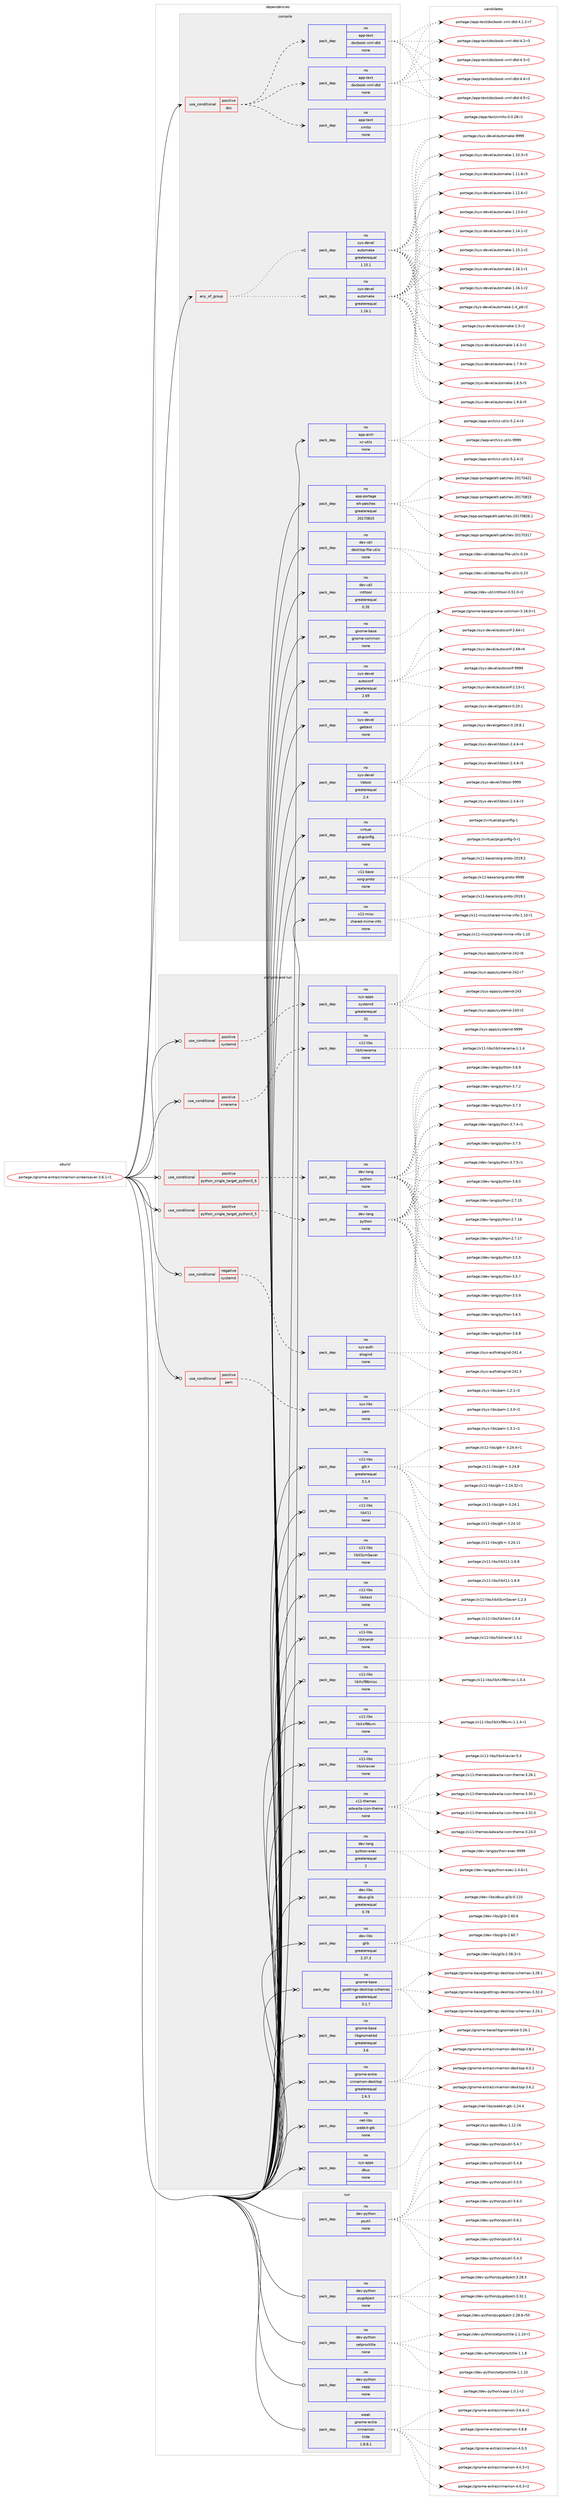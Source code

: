 digraph prolog {

# *************
# Graph options
# *************

newrank=true;
concentrate=true;
compound=true;
graph [rankdir=LR,fontname=Helvetica,fontsize=10,ranksep=1.5];#, ranksep=2.5, nodesep=0.2];
edge  [arrowhead=vee];
node  [fontname=Helvetica,fontsize=10];

# **********
# The ebuild
# **********

subgraph cluster_leftcol {
color=gray;
rank=same;
label=<<i>ebuild</i>>;
id [label="portage://gnome-extra/cinnamon-screensaver-3.6.1-r1", color=red, width=4, href="../gnome-extra/cinnamon-screensaver-3.6.1-r1.svg"];
}

# ****************
# The dependencies
# ****************

subgraph cluster_midcol {
color=gray;
label=<<i>dependencies</i>>;
subgraph cluster_compile {
fillcolor="#eeeeee";
style=filled;
label=<<i>compile</i>>;
subgraph any4013 {
dependency280869 [label=<<TABLE BORDER="0" CELLBORDER="1" CELLSPACING="0" CELLPADDING="4"><TR><TD CELLPADDING="10">any_of_group</TD></TR></TABLE>>, shape=none, color=red];subgraph pack202331 {
dependency280870 [label=<<TABLE BORDER="0" CELLBORDER="1" CELLSPACING="0" CELLPADDING="4" WIDTH="220"><TR><TD ROWSPAN="6" CELLPADDING="30">pack_dep</TD></TR><TR><TD WIDTH="110">no</TD></TR><TR><TD>sys-devel</TD></TR><TR><TD>automake</TD></TR><TR><TD>greaterequal</TD></TR><TR><TD>1.16.1</TD></TR></TABLE>>, shape=none, color=blue];
}
dependency280869:e -> dependency280870:w [weight=20,style="dotted",arrowhead="oinv"];
subgraph pack202332 {
dependency280871 [label=<<TABLE BORDER="0" CELLBORDER="1" CELLSPACING="0" CELLPADDING="4" WIDTH="220"><TR><TD ROWSPAN="6" CELLPADDING="30">pack_dep</TD></TR><TR><TD WIDTH="110">no</TD></TR><TR><TD>sys-devel</TD></TR><TR><TD>automake</TD></TR><TR><TD>greaterequal</TD></TR><TR><TD>1.15.1</TD></TR></TABLE>>, shape=none, color=blue];
}
dependency280869:e -> dependency280871:w [weight=20,style="dotted",arrowhead="oinv"];
}
id:e -> dependency280869:w [weight=20,style="solid",arrowhead="vee"];
subgraph cond74431 {
dependency280872 [label=<<TABLE BORDER="0" CELLBORDER="1" CELLSPACING="0" CELLPADDING="4"><TR><TD ROWSPAN="3" CELLPADDING="10">use_conditional</TD></TR><TR><TD>positive</TD></TR><TR><TD>doc</TD></TR></TABLE>>, shape=none, color=red];
subgraph pack202333 {
dependency280873 [label=<<TABLE BORDER="0" CELLBORDER="1" CELLSPACING="0" CELLPADDING="4" WIDTH="220"><TR><TD ROWSPAN="6" CELLPADDING="30">pack_dep</TD></TR><TR><TD WIDTH="110">no</TD></TR><TR><TD>app-text</TD></TR><TR><TD>xmlto</TD></TR><TR><TD>none</TD></TR><TR><TD></TD></TR></TABLE>>, shape=none, color=blue];
}
dependency280872:e -> dependency280873:w [weight=20,style="dashed",arrowhead="vee"];
subgraph pack202334 {
dependency280874 [label=<<TABLE BORDER="0" CELLBORDER="1" CELLSPACING="0" CELLPADDING="4" WIDTH="220"><TR><TD ROWSPAN="6" CELLPADDING="30">pack_dep</TD></TR><TR><TD WIDTH="110">no</TD></TR><TR><TD>app-text</TD></TR><TR><TD>docbook-xml-dtd</TD></TR><TR><TD>none</TD></TR><TR><TD></TD></TR></TABLE>>, shape=none, color=blue];
}
dependency280872:e -> dependency280874:w [weight=20,style="dashed",arrowhead="vee"];
subgraph pack202335 {
dependency280875 [label=<<TABLE BORDER="0" CELLBORDER="1" CELLSPACING="0" CELLPADDING="4" WIDTH="220"><TR><TD ROWSPAN="6" CELLPADDING="30">pack_dep</TD></TR><TR><TD WIDTH="110">no</TD></TR><TR><TD>app-text</TD></TR><TR><TD>docbook-xml-dtd</TD></TR><TR><TD>none</TD></TR><TR><TD></TD></TR></TABLE>>, shape=none, color=blue];
}
dependency280872:e -> dependency280875:w [weight=20,style="dashed",arrowhead="vee"];
}
id:e -> dependency280872:w [weight=20,style="solid",arrowhead="vee"];
subgraph pack202336 {
dependency280876 [label=<<TABLE BORDER="0" CELLBORDER="1" CELLSPACING="0" CELLPADDING="4" WIDTH="220"><TR><TD ROWSPAN="6" CELLPADDING="30">pack_dep</TD></TR><TR><TD WIDTH="110">no</TD></TR><TR><TD>app-arch</TD></TR><TR><TD>xz-utils</TD></TR><TR><TD>none</TD></TR><TR><TD></TD></TR></TABLE>>, shape=none, color=blue];
}
id:e -> dependency280876:w [weight=20,style="solid",arrowhead="vee"];
subgraph pack202337 {
dependency280877 [label=<<TABLE BORDER="0" CELLBORDER="1" CELLSPACING="0" CELLPADDING="4" WIDTH="220"><TR><TD ROWSPAN="6" CELLPADDING="30">pack_dep</TD></TR><TR><TD WIDTH="110">no</TD></TR><TR><TD>app-portage</TD></TR><TR><TD>elt-patches</TD></TR><TR><TD>greaterequal</TD></TR><TR><TD>20170815</TD></TR></TABLE>>, shape=none, color=blue];
}
id:e -> dependency280877:w [weight=20,style="solid",arrowhead="vee"];
subgraph pack202338 {
dependency280878 [label=<<TABLE BORDER="0" CELLBORDER="1" CELLSPACING="0" CELLPADDING="4" WIDTH="220"><TR><TD ROWSPAN="6" CELLPADDING="30">pack_dep</TD></TR><TR><TD WIDTH="110">no</TD></TR><TR><TD>dev-util</TD></TR><TR><TD>desktop-file-utils</TD></TR><TR><TD>none</TD></TR><TR><TD></TD></TR></TABLE>>, shape=none, color=blue];
}
id:e -> dependency280878:w [weight=20,style="solid",arrowhead="vee"];
subgraph pack202339 {
dependency280879 [label=<<TABLE BORDER="0" CELLBORDER="1" CELLSPACING="0" CELLPADDING="4" WIDTH="220"><TR><TD ROWSPAN="6" CELLPADDING="30">pack_dep</TD></TR><TR><TD WIDTH="110">no</TD></TR><TR><TD>dev-util</TD></TR><TR><TD>intltool</TD></TR><TR><TD>greaterequal</TD></TR><TR><TD>0.35</TD></TR></TABLE>>, shape=none, color=blue];
}
id:e -> dependency280879:w [weight=20,style="solid",arrowhead="vee"];
subgraph pack202340 {
dependency280880 [label=<<TABLE BORDER="0" CELLBORDER="1" CELLSPACING="0" CELLPADDING="4" WIDTH="220"><TR><TD ROWSPAN="6" CELLPADDING="30">pack_dep</TD></TR><TR><TD WIDTH="110">no</TD></TR><TR><TD>gnome-base</TD></TR><TR><TD>gnome-common</TD></TR><TR><TD>none</TD></TR><TR><TD></TD></TR></TABLE>>, shape=none, color=blue];
}
id:e -> dependency280880:w [weight=20,style="solid",arrowhead="vee"];
subgraph pack202341 {
dependency280881 [label=<<TABLE BORDER="0" CELLBORDER="1" CELLSPACING="0" CELLPADDING="4" WIDTH="220"><TR><TD ROWSPAN="6" CELLPADDING="30">pack_dep</TD></TR><TR><TD WIDTH="110">no</TD></TR><TR><TD>sys-devel</TD></TR><TR><TD>autoconf</TD></TR><TR><TD>greaterequal</TD></TR><TR><TD>2.69</TD></TR></TABLE>>, shape=none, color=blue];
}
id:e -> dependency280881:w [weight=20,style="solid",arrowhead="vee"];
subgraph pack202342 {
dependency280882 [label=<<TABLE BORDER="0" CELLBORDER="1" CELLSPACING="0" CELLPADDING="4" WIDTH="220"><TR><TD ROWSPAN="6" CELLPADDING="30">pack_dep</TD></TR><TR><TD WIDTH="110">no</TD></TR><TR><TD>sys-devel</TD></TR><TR><TD>gettext</TD></TR><TR><TD>none</TD></TR><TR><TD></TD></TR></TABLE>>, shape=none, color=blue];
}
id:e -> dependency280882:w [weight=20,style="solid",arrowhead="vee"];
subgraph pack202343 {
dependency280883 [label=<<TABLE BORDER="0" CELLBORDER="1" CELLSPACING="0" CELLPADDING="4" WIDTH="220"><TR><TD ROWSPAN="6" CELLPADDING="30">pack_dep</TD></TR><TR><TD WIDTH="110">no</TD></TR><TR><TD>sys-devel</TD></TR><TR><TD>libtool</TD></TR><TR><TD>greaterequal</TD></TR><TR><TD>2.4</TD></TR></TABLE>>, shape=none, color=blue];
}
id:e -> dependency280883:w [weight=20,style="solid",arrowhead="vee"];
subgraph pack202344 {
dependency280884 [label=<<TABLE BORDER="0" CELLBORDER="1" CELLSPACING="0" CELLPADDING="4" WIDTH="220"><TR><TD ROWSPAN="6" CELLPADDING="30">pack_dep</TD></TR><TR><TD WIDTH="110">no</TD></TR><TR><TD>virtual</TD></TR><TR><TD>pkgconfig</TD></TR><TR><TD>none</TD></TR><TR><TD></TD></TR></TABLE>>, shape=none, color=blue];
}
id:e -> dependency280884:w [weight=20,style="solid",arrowhead="vee"];
subgraph pack202345 {
dependency280885 [label=<<TABLE BORDER="0" CELLBORDER="1" CELLSPACING="0" CELLPADDING="4" WIDTH="220"><TR><TD ROWSPAN="6" CELLPADDING="30">pack_dep</TD></TR><TR><TD WIDTH="110">no</TD></TR><TR><TD>x11-base</TD></TR><TR><TD>xorg-proto</TD></TR><TR><TD>none</TD></TR><TR><TD></TD></TR></TABLE>>, shape=none, color=blue];
}
id:e -> dependency280885:w [weight=20,style="solid",arrowhead="vee"];
subgraph pack202346 {
dependency280886 [label=<<TABLE BORDER="0" CELLBORDER="1" CELLSPACING="0" CELLPADDING="4" WIDTH="220"><TR><TD ROWSPAN="6" CELLPADDING="30">pack_dep</TD></TR><TR><TD WIDTH="110">no</TD></TR><TR><TD>x11-misc</TD></TR><TR><TD>shared-mime-info</TD></TR><TR><TD>none</TD></TR><TR><TD></TD></TR></TABLE>>, shape=none, color=blue];
}
id:e -> dependency280886:w [weight=20,style="solid",arrowhead="vee"];
}
subgraph cluster_compileandrun {
fillcolor="#eeeeee";
style=filled;
label=<<i>compile and run</i>>;
subgraph cond74432 {
dependency280887 [label=<<TABLE BORDER="0" CELLBORDER="1" CELLSPACING="0" CELLPADDING="4"><TR><TD ROWSPAN="3" CELLPADDING="10">use_conditional</TD></TR><TR><TD>negative</TD></TR><TR><TD>systemd</TD></TR></TABLE>>, shape=none, color=red];
subgraph pack202347 {
dependency280888 [label=<<TABLE BORDER="0" CELLBORDER="1" CELLSPACING="0" CELLPADDING="4" WIDTH="220"><TR><TD ROWSPAN="6" CELLPADDING="30">pack_dep</TD></TR><TR><TD WIDTH="110">no</TD></TR><TR><TD>sys-auth</TD></TR><TR><TD>elogind</TD></TR><TR><TD>none</TD></TR><TR><TD></TD></TR></TABLE>>, shape=none, color=blue];
}
dependency280887:e -> dependency280888:w [weight=20,style="dashed",arrowhead="vee"];
}
id:e -> dependency280887:w [weight=20,style="solid",arrowhead="odotvee"];
subgraph cond74433 {
dependency280889 [label=<<TABLE BORDER="0" CELLBORDER="1" CELLSPACING="0" CELLPADDING="4"><TR><TD ROWSPAN="3" CELLPADDING="10">use_conditional</TD></TR><TR><TD>positive</TD></TR><TR><TD>pam</TD></TR></TABLE>>, shape=none, color=red];
subgraph pack202348 {
dependency280890 [label=<<TABLE BORDER="0" CELLBORDER="1" CELLSPACING="0" CELLPADDING="4" WIDTH="220"><TR><TD ROWSPAN="6" CELLPADDING="30">pack_dep</TD></TR><TR><TD WIDTH="110">no</TD></TR><TR><TD>sys-libs</TD></TR><TR><TD>pam</TD></TR><TR><TD>none</TD></TR><TR><TD></TD></TR></TABLE>>, shape=none, color=blue];
}
dependency280889:e -> dependency280890:w [weight=20,style="dashed",arrowhead="vee"];
}
id:e -> dependency280889:w [weight=20,style="solid",arrowhead="odotvee"];
subgraph cond74434 {
dependency280891 [label=<<TABLE BORDER="0" CELLBORDER="1" CELLSPACING="0" CELLPADDING="4"><TR><TD ROWSPAN="3" CELLPADDING="10">use_conditional</TD></TR><TR><TD>positive</TD></TR><TR><TD>python_single_target_python3_5</TD></TR></TABLE>>, shape=none, color=red];
subgraph pack202349 {
dependency280892 [label=<<TABLE BORDER="0" CELLBORDER="1" CELLSPACING="0" CELLPADDING="4" WIDTH="220"><TR><TD ROWSPAN="6" CELLPADDING="30">pack_dep</TD></TR><TR><TD WIDTH="110">no</TD></TR><TR><TD>dev-lang</TD></TR><TR><TD>python</TD></TR><TR><TD>none</TD></TR><TR><TD></TD></TR></TABLE>>, shape=none, color=blue];
}
dependency280891:e -> dependency280892:w [weight=20,style="dashed",arrowhead="vee"];
}
id:e -> dependency280891:w [weight=20,style="solid",arrowhead="odotvee"];
subgraph cond74435 {
dependency280893 [label=<<TABLE BORDER="0" CELLBORDER="1" CELLSPACING="0" CELLPADDING="4"><TR><TD ROWSPAN="3" CELLPADDING="10">use_conditional</TD></TR><TR><TD>positive</TD></TR><TR><TD>python_single_target_python3_6</TD></TR></TABLE>>, shape=none, color=red];
subgraph pack202350 {
dependency280894 [label=<<TABLE BORDER="0" CELLBORDER="1" CELLSPACING="0" CELLPADDING="4" WIDTH="220"><TR><TD ROWSPAN="6" CELLPADDING="30">pack_dep</TD></TR><TR><TD WIDTH="110">no</TD></TR><TR><TD>dev-lang</TD></TR><TR><TD>python</TD></TR><TR><TD>none</TD></TR><TR><TD></TD></TR></TABLE>>, shape=none, color=blue];
}
dependency280893:e -> dependency280894:w [weight=20,style="dashed",arrowhead="vee"];
}
id:e -> dependency280893:w [weight=20,style="solid",arrowhead="odotvee"];
subgraph cond74436 {
dependency280895 [label=<<TABLE BORDER="0" CELLBORDER="1" CELLSPACING="0" CELLPADDING="4"><TR><TD ROWSPAN="3" CELLPADDING="10">use_conditional</TD></TR><TR><TD>positive</TD></TR><TR><TD>systemd</TD></TR></TABLE>>, shape=none, color=red];
subgraph pack202351 {
dependency280896 [label=<<TABLE BORDER="0" CELLBORDER="1" CELLSPACING="0" CELLPADDING="4" WIDTH="220"><TR><TD ROWSPAN="6" CELLPADDING="30">pack_dep</TD></TR><TR><TD WIDTH="110">no</TD></TR><TR><TD>sys-apps</TD></TR><TR><TD>systemd</TD></TR><TR><TD>greaterequal</TD></TR><TR><TD>31</TD></TR></TABLE>>, shape=none, color=blue];
}
dependency280895:e -> dependency280896:w [weight=20,style="dashed",arrowhead="vee"];
}
id:e -> dependency280895:w [weight=20,style="solid",arrowhead="odotvee"];
subgraph cond74437 {
dependency280897 [label=<<TABLE BORDER="0" CELLBORDER="1" CELLSPACING="0" CELLPADDING="4"><TR><TD ROWSPAN="3" CELLPADDING="10">use_conditional</TD></TR><TR><TD>positive</TD></TR><TR><TD>xinerama</TD></TR></TABLE>>, shape=none, color=red];
subgraph pack202352 {
dependency280898 [label=<<TABLE BORDER="0" CELLBORDER="1" CELLSPACING="0" CELLPADDING="4" WIDTH="220"><TR><TD ROWSPAN="6" CELLPADDING="30">pack_dep</TD></TR><TR><TD WIDTH="110">no</TD></TR><TR><TD>x11-libs</TD></TR><TR><TD>libXinerama</TD></TR><TR><TD>none</TD></TR><TR><TD></TD></TR></TABLE>>, shape=none, color=blue];
}
dependency280897:e -> dependency280898:w [weight=20,style="dashed",arrowhead="vee"];
}
id:e -> dependency280897:w [weight=20,style="solid",arrowhead="odotvee"];
subgraph pack202353 {
dependency280899 [label=<<TABLE BORDER="0" CELLBORDER="1" CELLSPACING="0" CELLPADDING="4" WIDTH="220"><TR><TD ROWSPAN="6" CELLPADDING="30">pack_dep</TD></TR><TR><TD WIDTH="110">no</TD></TR><TR><TD>dev-lang</TD></TR><TR><TD>python-exec</TD></TR><TR><TD>greaterequal</TD></TR><TR><TD>2</TD></TR></TABLE>>, shape=none, color=blue];
}
id:e -> dependency280899:w [weight=20,style="solid",arrowhead="odotvee"];
subgraph pack202354 {
dependency280900 [label=<<TABLE BORDER="0" CELLBORDER="1" CELLSPACING="0" CELLPADDING="4" WIDTH="220"><TR><TD ROWSPAN="6" CELLPADDING="30">pack_dep</TD></TR><TR><TD WIDTH="110">no</TD></TR><TR><TD>dev-libs</TD></TR><TR><TD>dbus-glib</TD></TR><TR><TD>greaterequal</TD></TR><TR><TD>0.78</TD></TR></TABLE>>, shape=none, color=blue];
}
id:e -> dependency280900:w [weight=20,style="solid",arrowhead="odotvee"];
subgraph pack202355 {
dependency280901 [label=<<TABLE BORDER="0" CELLBORDER="1" CELLSPACING="0" CELLPADDING="4" WIDTH="220"><TR><TD ROWSPAN="6" CELLPADDING="30">pack_dep</TD></TR><TR><TD WIDTH="110">no</TD></TR><TR><TD>dev-libs</TD></TR><TR><TD>glib</TD></TR><TR><TD>greaterequal</TD></TR><TR><TD>2.37.3</TD></TR></TABLE>>, shape=none, color=blue];
}
id:e -> dependency280901:w [weight=20,style="solid",arrowhead="odotvee"];
subgraph pack202356 {
dependency280902 [label=<<TABLE BORDER="0" CELLBORDER="1" CELLSPACING="0" CELLPADDING="4" WIDTH="220"><TR><TD ROWSPAN="6" CELLPADDING="30">pack_dep</TD></TR><TR><TD WIDTH="110">no</TD></TR><TR><TD>gnome-base</TD></TR><TR><TD>gsettings-desktop-schemas</TD></TR><TR><TD>greaterequal</TD></TR><TR><TD>0.1.7</TD></TR></TABLE>>, shape=none, color=blue];
}
id:e -> dependency280902:w [weight=20,style="solid",arrowhead="odotvee"];
subgraph pack202357 {
dependency280903 [label=<<TABLE BORDER="0" CELLBORDER="1" CELLSPACING="0" CELLPADDING="4" WIDTH="220"><TR><TD ROWSPAN="6" CELLPADDING="30">pack_dep</TD></TR><TR><TD WIDTH="110">no</TD></TR><TR><TD>gnome-base</TD></TR><TR><TD>libgnomekbd</TD></TR><TR><TD>greaterequal</TD></TR><TR><TD>3.6</TD></TR></TABLE>>, shape=none, color=blue];
}
id:e -> dependency280903:w [weight=20,style="solid",arrowhead="odotvee"];
subgraph pack202358 {
dependency280904 [label=<<TABLE BORDER="0" CELLBORDER="1" CELLSPACING="0" CELLPADDING="4" WIDTH="220"><TR><TD ROWSPAN="6" CELLPADDING="30">pack_dep</TD></TR><TR><TD WIDTH="110">no</TD></TR><TR><TD>gnome-extra</TD></TR><TR><TD>cinnamon-desktop</TD></TR><TR><TD>greaterequal</TD></TR><TR><TD>2.6.3</TD></TR></TABLE>>, shape=none, color=blue];
}
id:e -> dependency280904:w [weight=20,style="solid",arrowhead="odotvee"];
subgraph pack202359 {
dependency280905 [label=<<TABLE BORDER="0" CELLBORDER="1" CELLSPACING="0" CELLPADDING="4" WIDTH="220"><TR><TD ROWSPAN="6" CELLPADDING="30">pack_dep</TD></TR><TR><TD WIDTH="110">no</TD></TR><TR><TD>net-libs</TD></TR><TR><TD>webkit-gtk</TD></TR><TR><TD>none</TD></TR><TR><TD></TD></TR></TABLE>>, shape=none, color=blue];
}
id:e -> dependency280905:w [weight=20,style="solid",arrowhead="odotvee"];
subgraph pack202360 {
dependency280906 [label=<<TABLE BORDER="0" CELLBORDER="1" CELLSPACING="0" CELLPADDING="4" WIDTH="220"><TR><TD ROWSPAN="6" CELLPADDING="30">pack_dep</TD></TR><TR><TD WIDTH="110">no</TD></TR><TR><TD>sys-apps</TD></TR><TR><TD>dbus</TD></TR><TR><TD>none</TD></TR><TR><TD></TD></TR></TABLE>>, shape=none, color=blue];
}
id:e -> dependency280906:w [weight=20,style="solid",arrowhead="odotvee"];
subgraph pack202361 {
dependency280907 [label=<<TABLE BORDER="0" CELLBORDER="1" CELLSPACING="0" CELLPADDING="4" WIDTH="220"><TR><TD ROWSPAN="6" CELLPADDING="30">pack_dep</TD></TR><TR><TD WIDTH="110">no</TD></TR><TR><TD>x11-libs</TD></TR><TR><TD>gtk+</TD></TR><TR><TD>greaterequal</TD></TR><TR><TD>3.1.4</TD></TR></TABLE>>, shape=none, color=blue];
}
id:e -> dependency280907:w [weight=20,style="solid",arrowhead="odotvee"];
subgraph pack202362 {
dependency280908 [label=<<TABLE BORDER="0" CELLBORDER="1" CELLSPACING="0" CELLPADDING="4" WIDTH="220"><TR><TD ROWSPAN="6" CELLPADDING="30">pack_dep</TD></TR><TR><TD WIDTH="110">no</TD></TR><TR><TD>x11-libs</TD></TR><TR><TD>libX11</TD></TR><TR><TD>none</TD></TR><TR><TD></TD></TR></TABLE>>, shape=none, color=blue];
}
id:e -> dependency280908:w [weight=20,style="solid",arrowhead="odotvee"];
subgraph pack202363 {
dependency280909 [label=<<TABLE BORDER="0" CELLBORDER="1" CELLSPACING="0" CELLPADDING="4" WIDTH="220"><TR><TD ROWSPAN="6" CELLPADDING="30">pack_dep</TD></TR><TR><TD WIDTH="110">no</TD></TR><TR><TD>x11-libs</TD></TR><TR><TD>libXScrnSaver</TD></TR><TR><TD>none</TD></TR><TR><TD></TD></TR></TABLE>>, shape=none, color=blue];
}
id:e -> dependency280909:w [weight=20,style="solid",arrowhead="odotvee"];
subgraph pack202364 {
dependency280910 [label=<<TABLE BORDER="0" CELLBORDER="1" CELLSPACING="0" CELLPADDING="4" WIDTH="220"><TR><TD ROWSPAN="6" CELLPADDING="30">pack_dep</TD></TR><TR><TD WIDTH="110">no</TD></TR><TR><TD>x11-libs</TD></TR><TR><TD>libXext</TD></TR><TR><TD>none</TD></TR><TR><TD></TD></TR></TABLE>>, shape=none, color=blue];
}
id:e -> dependency280910:w [weight=20,style="solid",arrowhead="odotvee"];
subgraph pack202365 {
dependency280911 [label=<<TABLE BORDER="0" CELLBORDER="1" CELLSPACING="0" CELLPADDING="4" WIDTH="220"><TR><TD ROWSPAN="6" CELLPADDING="30">pack_dep</TD></TR><TR><TD WIDTH="110">no</TD></TR><TR><TD>x11-libs</TD></TR><TR><TD>libXrandr</TD></TR><TR><TD>none</TD></TR><TR><TD></TD></TR></TABLE>>, shape=none, color=blue];
}
id:e -> dependency280911:w [weight=20,style="solid",arrowhead="odotvee"];
subgraph pack202366 {
dependency280912 [label=<<TABLE BORDER="0" CELLBORDER="1" CELLSPACING="0" CELLPADDING="4" WIDTH="220"><TR><TD ROWSPAN="6" CELLPADDING="30">pack_dep</TD></TR><TR><TD WIDTH="110">no</TD></TR><TR><TD>x11-libs</TD></TR><TR><TD>libXxf86misc</TD></TR><TR><TD>none</TD></TR><TR><TD></TD></TR></TABLE>>, shape=none, color=blue];
}
id:e -> dependency280912:w [weight=20,style="solid",arrowhead="odotvee"];
subgraph pack202367 {
dependency280913 [label=<<TABLE BORDER="0" CELLBORDER="1" CELLSPACING="0" CELLPADDING="4" WIDTH="220"><TR><TD ROWSPAN="6" CELLPADDING="30">pack_dep</TD></TR><TR><TD WIDTH="110">no</TD></TR><TR><TD>x11-libs</TD></TR><TR><TD>libXxf86vm</TD></TR><TR><TD>none</TD></TR><TR><TD></TD></TR></TABLE>>, shape=none, color=blue];
}
id:e -> dependency280913:w [weight=20,style="solid",arrowhead="odotvee"];
subgraph pack202368 {
dependency280914 [label=<<TABLE BORDER="0" CELLBORDER="1" CELLSPACING="0" CELLPADDING="4" WIDTH="220"><TR><TD ROWSPAN="6" CELLPADDING="30">pack_dep</TD></TR><TR><TD WIDTH="110">no</TD></TR><TR><TD>x11-libs</TD></TR><TR><TD>libxklavier</TD></TR><TR><TD>none</TD></TR><TR><TD></TD></TR></TABLE>>, shape=none, color=blue];
}
id:e -> dependency280914:w [weight=20,style="solid",arrowhead="odotvee"];
subgraph pack202369 {
dependency280915 [label=<<TABLE BORDER="0" CELLBORDER="1" CELLSPACING="0" CELLPADDING="4" WIDTH="220"><TR><TD ROWSPAN="6" CELLPADDING="30">pack_dep</TD></TR><TR><TD WIDTH="110">no</TD></TR><TR><TD>x11-themes</TD></TR><TR><TD>adwaita-icon-theme</TD></TR><TR><TD>none</TD></TR><TR><TD></TD></TR></TABLE>>, shape=none, color=blue];
}
id:e -> dependency280915:w [weight=20,style="solid",arrowhead="odotvee"];
}
subgraph cluster_run {
fillcolor="#eeeeee";
style=filled;
label=<<i>run</i>>;
subgraph pack202370 {
dependency280916 [label=<<TABLE BORDER="0" CELLBORDER="1" CELLSPACING="0" CELLPADDING="4" WIDTH="220"><TR><TD ROWSPAN="6" CELLPADDING="30">pack_dep</TD></TR><TR><TD WIDTH="110">no</TD></TR><TR><TD>dev-python</TD></TR><TR><TD>psutil</TD></TR><TR><TD>none</TD></TR><TR><TD></TD></TR></TABLE>>, shape=none, color=blue];
}
id:e -> dependency280916:w [weight=20,style="solid",arrowhead="odot"];
subgraph pack202371 {
dependency280917 [label=<<TABLE BORDER="0" CELLBORDER="1" CELLSPACING="0" CELLPADDING="4" WIDTH="220"><TR><TD ROWSPAN="6" CELLPADDING="30">pack_dep</TD></TR><TR><TD WIDTH="110">no</TD></TR><TR><TD>dev-python</TD></TR><TR><TD>pygobject</TD></TR><TR><TD>none</TD></TR><TR><TD></TD></TR></TABLE>>, shape=none, color=blue];
}
id:e -> dependency280917:w [weight=20,style="solid",arrowhead="odot"];
subgraph pack202372 {
dependency280918 [label=<<TABLE BORDER="0" CELLBORDER="1" CELLSPACING="0" CELLPADDING="4" WIDTH="220"><TR><TD ROWSPAN="6" CELLPADDING="30">pack_dep</TD></TR><TR><TD WIDTH="110">no</TD></TR><TR><TD>dev-python</TD></TR><TR><TD>setproctitle</TD></TR><TR><TD>none</TD></TR><TR><TD></TD></TR></TABLE>>, shape=none, color=blue];
}
id:e -> dependency280918:w [weight=20,style="solid",arrowhead="odot"];
subgraph pack202373 {
dependency280919 [label=<<TABLE BORDER="0" CELLBORDER="1" CELLSPACING="0" CELLPADDING="4" WIDTH="220"><TR><TD ROWSPAN="6" CELLPADDING="30">pack_dep</TD></TR><TR><TD WIDTH="110">no</TD></TR><TR><TD>dev-python</TD></TR><TR><TD>xapp</TD></TR><TR><TD>none</TD></TR><TR><TD></TD></TR></TABLE>>, shape=none, color=blue];
}
id:e -> dependency280919:w [weight=20,style="solid",arrowhead="odot"];
subgraph pack202374 {
dependency280920 [label=<<TABLE BORDER="0" CELLBORDER="1" CELLSPACING="0" CELLPADDING="4" WIDTH="220"><TR><TD ROWSPAN="6" CELLPADDING="30">pack_dep</TD></TR><TR><TD WIDTH="110">weak</TD></TR><TR><TD>gnome-extra</TD></TR><TR><TD>cinnamon</TD></TR><TR><TD>tilde</TD></TR><TR><TD>1.8.8.1</TD></TR></TABLE>>, shape=none, color=blue];
}
id:e -> dependency280920:w [weight=20,style="solid",arrowhead="odot"];
}
}

# **************
# The candidates
# **************

subgraph cluster_choices {
rank=same;
color=gray;
label=<<i>candidates</i>>;

subgraph choice202331 {
color=black;
nodesep=1;
choiceportage11512111545100101118101108479711711611110997107101454946494846514511451 [label="portage://sys-devel/automake-1.10.3-r3", color=red, width=4,href="../sys-devel/automake-1.10.3-r3.svg"];
choiceportage11512111545100101118101108479711711611110997107101454946494946544511451 [label="portage://sys-devel/automake-1.11.6-r3", color=red, width=4,href="../sys-devel/automake-1.11.6-r3.svg"];
choiceportage11512111545100101118101108479711711611110997107101454946495046544511450 [label="portage://sys-devel/automake-1.12.6-r2", color=red, width=4,href="../sys-devel/automake-1.12.6-r2.svg"];
choiceportage11512111545100101118101108479711711611110997107101454946495146524511450 [label="portage://sys-devel/automake-1.13.4-r2", color=red, width=4,href="../sys-devel/automake-1.13.4-r2.svg"];
choiceportage11512111545100101118101108479711711611110997107101454946495246494511450 [label="portage://sys-devel/automake-1.14.1-r2", color=red, width=4,href="../sys-devel/automake-1.14.1-r2.svg"];
choiceportage11512111545100101118101108479711711611110997107101454946495346494511450 [label="portage://sys-devel/automake-1.15.1-r2", color=red, width=4,href="../sys-devel/automake-1.15.1-r2.svg"];
choiceportage11512111545100101118101108479711711611110997107101454946495446494511449 [label="portage://sys-devel/automake-1.16.1-r1", color=red, width=4,href="../sys-devel/automake-1.16.1-r1.svg"];
choiceportage11512111545100101118101108479711711611110997107101454946495446494511450 [label="portage://sys-devel/automake-1.16.1-r2", color=red, width=4,href="../sys-devel/automake-1.16.1-r2.svg"];
choiceportage115121115451001011181011084797117116111109971071014549465295112544511450 [label="portage://sys-devel/automake-1.4_p6-r2", color=red, width=4,href="../sys-devel/automake-1.4_p6-r2.svg"];
choiceportage11512111545100101118101108479711711611110997107101454946534511450 [label="portage://sys-devel/automake-1.5-r2", color=red, width=4,href="../sys-devel/automake-1.5-r2.svg"];
choiceportage115121115451001011181011084797117116111109971071014549465446514511450 [label="portage://sys-devel/automake-1.6.3-r2", color=red, width=4,href="../sys-devel/automake-1.6.3-r2.svg"];
choiceportage115121115451001011181011084797117116111109971071014549465546574511451 [label="portage://sys-devel/automake-1.7.9-r3", color=red, width=4,href="../sys-devel/automake-1.7.9-r3.svg"];
choiceportage115121115451001011181011084797117116111109971071014549465646534511453 [label="portage://sys-devel/automake-1.8.5-r5", color=red, width=4,href="../sys-devel/automake-1.8.5-r5.svg"];
choiceportage115121115451001011181011084797117116111109971071014549465746544511453 [label="portage://sys-devel/automake-1.9.6-r5", color=red, width=4,href="../sys-devel/automake-1.9.6-r5.svg"];
choiceportage115121115451001011181011084797117116111109971071014557575757 [label="portage://sys-devel/automake-9999", color=red, width=4,href="../sys-devel/automake-9999.svg"];
dependency280870:e -> choiceportage11512111545100101118101108479711711611110997107101454946494846514511451:w [style=dotted,weight="100"];
dependency280870:e -> choiceportage11512111545100101118101108479711711611110997107101454946494946544511451:w [style=dotted,weight="100"];
dependency280870:e -> choiceportage11512111545100101118101108479711711611110997107101454946495046544511450:w [style=dotted,weight="100"];
dependency280870:e -> choiceportage11512111545100101118101108479711711611110997107101454946495146524511450:w [style=dotted,weight="100"];
dependency280870:e -> choiceportage11512111545100101118101108479711711611110997107101454946495246494511450:w [style=dotted,weight="100"];
dependency280870:e -> choiceportage11512111545100101118101108479711711611110997107101454946495346494511450:w [style=dotted,weight="100"];
dependency280870:e -> choiceportage11512111545100101118101108479711711611110997107101454946495446494511449:w [style=dotted,weight="100"];
dependency280870:e -> choiceportage11512111545100101118101108479711711611110997107101454946495446494511450:w [style=dotted,weight="100"];
dependency280870:e -> choiceportage115121115451001011181011084797117116111109971071014549465295112544511450:w [style=dotted,weight="100"];
dependency280870:e -> choiceportage11512111545100101118101108479711711611110997107101454946534511450:w [style=dotted,weight="100"];
dependency280870:e -> choiceportage115121115451001011181011084797117116111109971071014549465446514511450:w [style=dotted,weight="100"];
dependency280870:e -> choiceportage115121115451001011181011084797117116111109971071014549465546574511451:w [style=dotted,weight="100"];
dependency280870:e -> choiceportage115121115451001011181011084797117116111109971071014549465646534511453:w [style=dotted,weight="100"];
dependency280870:e -> choiceportage115121115451001011181011084797117116111109971071014549465746544511453:w [style=dotted,weight="100"];
dependency280870:e -> choiceportage115121115451001011181011084797117116111109971071014557575757:w [style=dotted,weight="100"];
}
subgraph choice202332 {
color=black;
nodesep=1;
choiceportage11512111545100101118101108479711711611110997107101454946494846514511451 [label="portage://sys-devel/automake-1.10.3-r3", color=red, width=4,href="../sys-devel/automake-1.10.3-r3.svg"];
choiceportage11512111545100101118101108479711711611110997107101454946494946544511451 [label="portage://sys-devel/automake-1.11.6-r3", color=red, width=4,href="../sys-devel/automake-1.11.6-r3.svg"];
choiceportage11512111545100101118101108479711711611110997107101454946495046544511450 [label="portage://sys-devel/automake-1.12.6-r2", color=red, width=4,href="../sys-devel/automake-1.12.6-r2.svg"];
choiceportage11512111545100101118101108479711711611110997107101454946495146524511450 [label="portage://sys-devel/automake-1.13.4-r2", color=red, width=4,href="../sys-devel/automake-1.13.4-r2.svg"];
choiceportage11512111545100101118101108479711711611110997107101454946495246494511450 [label="portage://sys-devel/automake-1.14.1-r2", color=red, width=4,href="../sys-devel/automake-1.14.1-r2.svg"];
choiceportage11512111545100101118101108479711711611110997107101454946495346494511450 [label="portage://sys-devel/automake-1.15.1-r2", color=red, width=4,href="../sys-devel/automake-1.15.1-r2.svg"];
choiceportage11512111545100101118101108479711711611110997107101454946495446494511449 [label="portage://sys-devel/automake-1.16.1-r1", color=red, width=4,href="../sys-devel/automake-1.16.1-r1.svg"];
choiceportage11512111545100101118101108479711711611110997107101454946495446494511450 [label="portage://sys-devel/automake-1.16.1-r2", color=red, width=4,href="../sys-devel/automake-1.16.1-r2.svg"];
choiceportage115121115451001011181011084797117116111109971071014549465295112544511450 [label="portage://sys-devel/automake-1.4_p6-r2", color=red, width=4,href="../sys-devel/automake-1.4_p6-r2.svg"];
choiceportage11512111545100101118101108479711711611110997107101454946534511450 [label="portage://sys-devel/automake-1.5-r2", color=red, width=4,href="../sys-devel/automake-1.5-r2.svg"];
choiceportage115121115451001011181011084797117116111109971071014549465446514511450 [label="portage://sys-devel/automake-1.6.3-r2", color=red, width=4,href="../sys-devel/automake-1.6.3-r2.svg"];
choiceportage115121115451001011181011084797117116111109971071014549465546574511451 [label="portage://sys-devel/automake-1.7.9-r3", color=red, width=4,href="../sys-devel/automake-1.7.9-r3.svg"];
choiceportage115121115451001011181011084797117116111109971071014549465646534511453 [label="portage://sys-devel/automake-1.8.5-r5", color=red, width=4,href="../sys-devel/automake-1.8.5-r5.svg"];
choiceportage115121115451001011181011084797117116111109971071014549465746544511453 [label="portage://sys-devel/automake-1.9.6-r5", color=red, width=4,href="../sys-devel/automake-1.9.6-r5.svg"];
choiceportage115121115451001011181011084797117116111109971071014557575757 [label="portage://sys-devel/automake-9999", color=red, width=4,href="../sys-devel/automake-9999.svg"];
dependency280871:e -> choiceportage11512111545100101118101108479711711611110997107101454946494846514511451:w [style=dotted,weight="100"];
dependency280871:e -> choiceportage11512111545100101118101108479711711611110997107101454946494946544511451:w [style=dotted,weight="100"];
dependency280871:e -> choiceportage11512111545100101118101108479711711611110997107101454946495046544511450:w [style=dotted,weight="100"];
dependency280871:e -> choiceportage11512111545100101118101108479711711611110997107101454946495146524511450:w [style=dotted,weight="100"];
dependency280871:e -> choiceportage11512111545100101118101108479711711611110997107101454946495246494511450:w [style=dotted,weight="100"];
dependency280871:e -> choiceportage11512111545100101118101108479711711611110997107101454946495346494511450:w [style=dotted,weight="100"];
dependency280871:e -> choiceportage11512111545100101118101108479711711611110997107101454946495446494511449:w [style=dotted,weight="100"];
dependency280871:e -> choiceportage11512111545100101118101108479711711611110997107101454946495446494511450:w [style=dotted,weight="100"];
dependency280871:e -> choiceportage115121115451001011181011084797117116111109971071014549465295112544511450:w [style=dotted,weight="100"];
dependency280871:e -> choiceportage11512111545100101118101108479711711611110997107101454946534511450:w [style=dotted,weight="100"];
dependency280871:e -> choiceportage115121115451001011181011084797117116111109971071014549465446514511450:w [style=dotted,weight="100"];
dependency280871:e -> choiceportage115121115451001011181011084797117116111109971071014549465546574511451:w [style=dotted,weight="100"];
dependency280871:e -> choiceportage115121115451001011181011084797117116111109971071014549465646534511453:w [style=dotted,weight="100"];
dependency280871:e -> choiceportage115121115451001011181011084797117116111109971071014549465746544511453:w [style=dotted,weight="100"];
dependency280871:e -> choiceportage115121115451001011181011084797117116111109971071014557575757:w [style=dotted,weight="100"];
}
subgraph choice202333 {
color=black;
nodesep=1;
choiceportage971121124511610112011647120109108116111454846484650564511449 [label="portage://app-text/xmlto-0.0.28-r1", color=red, width=4,href="../app-text/xmlto-0.0.28-r1.svg"];
dependency280873:e -> choiceportage971121124511610112011647120109108116111454846484650564511449:w [style=dotted,weight="100"];
}
subgraph choice202334 {
color=black;
nodesep=1;
choiceportage971121124511610112011647100111999811111110745120109108451001161004552464946504511455 [label="portage://app-text/docbook-xml-dtd-4.1.2-r7", color=red, width=4,href="../app-text/docbook-xml-dtd-4.1.2-r7.svg"];
choiceportage97112112451161011201164710011199981111111074512010910845100116100455246504511451 [label="portage://app-text/docbook-xml-dtd-4.2-r3", color=red, width=4,href="../app-text/docbook-xml-dtd-4.2-r3.svg"];
choiceportage97112112451161011201164710011199981111111074512010910845100116100455246514511450 [label="portage://app-text/docbook-xml-dtd-4.3-r2", color=red, width=4,href="../app-text/docbook-xml-dtd-4.3-r2.svg"];
choiceportage97112112451161011201164710011199981111111074512010910845100116100455246524511451 [label="portage://app-text/docbook-xml-dtd-4.4-r3", color=red, width=4,href="../app-text/docbook-xml-dtd-4.4-r3.svg"];
choiceportage97112112451161011201164710011199981111111074512010910845100116100455246534511450 [label="portage://app-text/docbook-xml-dtd-4.5-r2", color=red, width=4,href="../app-text/docbook-xml-dtd-4.5-r2.svg"];
dependency280874:e -> choiceportage971121124511610112011647100111999811111110745120109108451001161004552464946504511455:w [style=dotted,weight="100"];
dependency280874:e -> choiceportage97112112451161011201164710011199981111111074512010910845100116100455246504511451:w [style=dotted,weight="100"];
dependency280874:e -> choiceportage97112112451161011201164710011199981111111074512010910845100116100455246514511450:w [style=dotted,weight="100"];
dependency280874:e -> choiceportage97112112451161011201164710011199981111111074512010910845100116100455246524511451:w [style=dotted,weight="100"];
dependency280874:e -> choiceportage97112112451161011201164710011199981111111074512010910845100116100455246534511450:w [style=dotted,weight="100"];
}
subgraph choice202335 {
color=black;
nodesep=1;
choiceportage971121124511610112011647100111999811111110745120109108451001161004552464946504511455 [label="portage://app-text/docbook-xml-dtd-4.1.2-r7", color=red, width=4,href="../app-text/docbook-xml-dtd-4.1.2-r7.svg"];
choiceportage97112112451161011201164710011199981111111074512010910845100116100455246504511451 [label="portage://app-text/docbook-xml-dtd-4.2-r3", color=red, width=4,href="../app-text/docbook-xml-dtd-4.2-r3.svg"];
choiceportage97112112451161011201164710011199981111111074512010910845100116100455246514511450 [label="portage://app-text/docbook-xml-dtd-4.3-r2", color=red, width=4,href="../app-text/docbook-xml-dtd-4.3-r2.svg"];
choiceportage97112112451161011201164710011199981111111074512010910845100116100455246524511451 [label="portage://app-text/docbook-xml-dtd-4.4-r3", color=red, width=4,href="../app-text/docbook-xml-dtd-4.4-r3.svg"];
choiceportage97112112451161011201164710011199981111111074512010910845100116100455246534511450 [label="portage://app-text/docbook-xml-dtd-4.5-r2", color=red, width=4,href="../app-text/docbook-xml-dtd-4.5-r2.svg"];
dependency280875:e -> choiceportage971121124511610112011647100111999811111110745120109108451001161004552464946504511455:w [style=dotted,weight="100"];
dependency280875:e -> choiceportage97112112451161011201164710011199981111111074512010910845100116100455246504511451:w [style=dotted,weight="100"];
dependency280875:e -> choiceportage97112112451161011201164710011199981111111074512010910845100116100455246514511450:w [style=dotted,weight="100"];
dependency280875:e -> choiceportage97112112451161011201164710011199981111111074512010910845100116100455246524511451:w [style=dotted,weight="100"];
dependency280875:e -> choiceportage97112112451161011201164710011199981111111074512010910845100116100455246534511450:w [style=dotted,weight="100"];
}
subgraph choice202336 {
color=black;
nodesep=1;
choiceportage9711211245971149910447120122451171161051081154553465046524511450 [label="portage://app-arch/xz-utils-5.2.4-r2", color=red, width=4,href="../app-arch/xz-utils-5.2.4-r2.svg"];
choiceportage9711211245971149910447120122451171161051081154553465046524511451 [label="portage://app-arch/xz-utils-5.2.4-r3", color=red, width=4,href="../app-arch/xz-utils-5.2.4-r3.svg"];
choiceportage9711211245971149910447120122451171161051081154557575757 [label="portage://app-arch/xz-utils-9999", color=red, width=4,href="../app-arch/xz-utils-9999.svg"];
dependency280876:e -> choiceportage9711211245971149910447120122451171161051081154553465046524511450:w [style=dotted,weight="100"];
dependency280876:e -> choiceportage9711211245971149910447120122451171161051081154553465046524511451:w [style=dotted,weight="100"];
dependency280876:e -> choiceportage9711211245971149910447120122451171161051081154557575757:w [style=dotted,weight="100"];
}
subgraph choice202337 {
color=black;
nodesep=1;
choiceportage97112112451121111141169710310147101108116451129711699104101115455048495548514955 [label="portage://app-portage/elt-patches-20170317", color=red, width=4,href="../app-portage/elt-patches-20170317.svg"];
choiceportage97112112451121111141169710310147101108116451129711699104101115455048495548525050 [label="portage://app-portage/elt-patches-20170422", color=red, width=4,href="../app-portage/elt-patches-20170422.svg"];
choiceportage97112112451121111141169710310147101108116451129711699104101115455048495548564953 [label="portage://app-portage/elt-patches-20170815", color=red, width=4,href="../app-portage/elt-patches-20170815.svg"];
choiceportage971121124511211111411697103101471011081164511297116991041011154550484955485650544649 [label="portage://app-portage/elt-patches-20170826.1", color=red, width=4,href="../app-portage/elt-patches-20170826.1.svg"];
dependency280877:e -> choiceportage97112112451121111141169710310147101108116451129711699104101115455048495548514955:w [style=dotted,weight="100"];
dependency280877:e -> choiceportage97112112451121111141169710310147101108116451129711699104101115455048495548525050:w [style=dotted,weight="100"];
dependency280877:e -> choiceportage97112112451121111141169710310147101108116451129711699104101115455048495548564953:w [style=dotted,weight="100"];
dependency280877:e -> choiceportage971121124511211111411697103101471011081164511297116991041011154550484955485650544649:w [style=dotted,weight="100"];
}
subgraph choice202338 {
color=black;
nodesep=1;
choiceportage100101118451171161051084710010111510711611111245102105108101451171161051081154548465051 [label="portage://dev-util/desktop-file-utils-0.23", color=red, width=4,href="../dev-util/desktop-file-utils-0.23.svg"];
choiceportage100101118451171161051084710010111510711611111245102105108101451171161051081154548465052 [label="portage://dev-util/desktop-file-utils-0.24", color=red, width=4,href="../dev-util/desktop-file-utils-0.24.svg"];
dependency280878:e -> choiceportage100101118451171161051084710010111510711611111245102105108101451171161051081154548465051:w [style=dotted,weight="100"];
dependency280878:e -> choiceportage100101118451171161051084710010111510711611111245102105108101451171161051081154548465052:w [style=dotted,weight="100"];
}
subgraph choice202339 {
color=black;
nodesep=1;
choiceportage1001011184511711610510847105110116108116111111108454846534946484511450 [label="portage://dev-util/intltool-0.51.0-r2", color=red, width=4,href="../dev-util/intltool-0.51.0-r2.svg"];
dependency280879:e -> choiceportage1001011184511711610510847105110116108116111111108454846534946484511450:w [style=dotted,weight="100"];
}
subgraph choice202340 {
color=black;
nodesep=1;
choiceportage103110111109101459897115101471031101111091014599111109109111110455146495646484511449 [label="portage://gnome-base/gnome-common-3.18.0-r1", color=red, width=4,href="../gnome-base/gnome-common-3.18.0-r1.svg"];
dependency280880:e -> choiceportage103110111109101459897115101471031101111091014599111109109111110455146495646484511449:w [style=dotted,weight="100"];
}
subgraph choice202341 {
color=black;
nodesep=1;
choiceportage1151211154510010111810110847971171161119911111010245504649514511449 [label="portage://sys-devel/autoconf-2.13-r1", color=red, width=4,href="../sys-devel/autoconf-2.13-r1.svg"];
choiceportage1151211154510010111810110847971171161119911111010245504654524511449 [label="portage://sys-devel/autoconf-2.64-r1", color=red, width=4,href="../sys-devel/autoconf-2.64-r1.svg"];
choiceportage1151211154510010111810110847971171161119911111010245504654574511452 [label="portage://sys-devel/autoconf-2.69-r4", color=red, width=4,href="../sys-devel/autoconf-2.69-r4.svg"];
choiceportage115121115451001011181011084797117116111991111101024557575757 [label="portage://sys-devel/autoconf-9999", color=red, width=4,href="../sys-devel/autoconf-9999.svg"];
dependency280881:e -> choiceportage1151211154510010111810110847971171161119911111010245504649514511449:w [style=dotted,weight="100"];
dependency280881:e -> choiceportage1151211154510010111810110847971171161119911111010245504654524511449:w [style=dotted,weight="100"];
dependency280881:e -> choiceportage1151211154510010111810110847971171161119911111010245504654574511452:w [style=dotted,weight="100"];
dependency280881:e -> choiceportage115121115451001011181011084797117116111991111101024557575757:w [style=dotted,weight="100"];
}
subgraph choice202342 {
color=black;
nodesep=1;
choiceportage1151211154510010111810110847103101116116101120116454846495746564649 [label="portage://sys-devel/gettext-0.19.8.1", color=red, width=4,href="../sys-devel/gettext-0.19.8.1.svg"];
choiceportage115121115451001011181011084710310111611610112011645484650484649 [label="portage://sys-devel/gettext-0.20.1", color=red, width=4,href="../sys-devel/gettext-0.20.1.svg"];
dependency280882:e -> choiceportage1151211154510010111810110847103101116116101120116454846495746564649:w [style=dotted,weight="100"];
dependency280882:e -> choiceportage115121115451001011181011084710310111611610112011645484650484649:w [style=dotted,weight="100"];
}
subgraph choice202343 {
color=black;
nodesep=1;
choiceportage1151211154510010111810110847108105981161111111084550465246544511451 [label="portage://sys-devel/libtool-2.4.6-r3", color=red, width=4,href="../sys-devel/libtool-2.4.6-r3.svg"];
choiceportage1151211154510010111810110847108105981161111111084550465246544511452 [label="portage://sys-devel/libtool-2.4.6-r4", color=red, width=4,href="../sys-devel/libtool-2.4.6-r4.svg"];
choiceportage1151211154510010111810110847108105981161111111084550465246544511453 [label="portage://sys-devel/libtool-2.4.6-r5", color=red, width=4,href="../sys-devel/libtool-2.4.6-r5.svg"];
choiceportage1151211154510010111810110847108105981161111111084557575757 [label="portage://sys-devel/libtool-9999", color=red, width=4,href="../sys-devel/libtool-9999.svg"];
dependency280883:e -> choiceportage1151211154510010111810110847108105981161111111084550465246544511451:w [style=dotted,weight="100"];
dependency280883:e -> choiceportage1151211154510010111810110847108105981161111111084550465246544511452:w [style=dotted,weight="100"];
dependency280883:e -> choiceportage1151211154510010111810110847108105981161111111084550465246544511453:w [style=dotted,weight="100"];
dependency280883:e -> choiceportage1151211154510010111810110847108105981161111111084557575757:w [style=dotted,weight="100"];
}
subgraph choice202344 {
color=black;
nodesep=1;
choiceportage11810511411611797108471121071039911111010210510345484511449 [label="portage://virtual/pkgconfig-0-r1", color=red, width=4,href="../virtual/pkgconfig-0-r1.svg"];
choiceportage1181051141161179710847112107103991111101021051034549 [label="portage://virtual/pkgconfig-1", color=red, width=4,href="../virtual/pkgconfig-1.svg"];
dependency280884:e -> choiceportage11810511411611797108471121071039911111010210510345484511449:w [style=dotted,weight="100"];
dependency280884:e -> choiceportage1181051141161179710847112107103991111101021051034549:w [style=dotted,weight="100"];
}
subgraph choice202345 {
color=black;
nodesep=1;
choiceportage1204949459897115101471201111141034511211411111611145504849574649 [label="portage://x11-base/xorg-proto-2019.1", color=red, width=4,href="../x11-base/xorg-proto-2019.1.svg"];
choiceportage1204949459897115101471201111141034511211411111611145504849574650 [label="portage://x11-base/xorg-proto-2019.2", color=red, width=4,href="../x11-base/xorg-proto-2019.2.svg"];
choiceportage120494945989711510147120111114103451121141111161114557575757 [label="portage://x11-base/xorg-proto-9999", color=red, width=4,href="../x11-base/xorg-proto-9999.svg"];
dependency280885:e -> choiceportage1204949459897115101471201111141034511211411111611145504849574649:w [style=dotted,weight="100"];
dependency280885:e -> choiceportage1204949459897115101471201111141034511211411111611145504849574650:w [style=dotted,weight="100"];
dependency280885:e -> choiceportage120494945989711510147120111114103451121141111161114557575757:w [style=dotted,weight="100"];
}
subgraph choice202346 {
color=black;
nodesep=1;
choiceportage12049494510910511599471151049711410110045109105109101451051101021114549464948 [label="portage://x11-misc/shared-mime-info-1.10", color=red, width=4,href="../x11-misc/shared-mime-info-1.10.svg"];
choiceportage120494945109105115994711510497114101100451091051091014510511010211145494649484511449 [label="portage://x11-misc/shared-mime-info-1.10-r1", color=red, width=4,href="../x11-misc/shared-mime-info-1.10-r1.svg"];
dependency280886:e -> choiceportage12049494510910511599471151049711410110045109105109101451051101021114549464948:w [style=dotted,weight="100"];
dependency280886:e -> choiceportage120494945109105115994711510497114101100451091051091014510511010211145494649484511449:w [style=dotted,weight="100"];
}
subgraph choice202347 {
color=black;
nodesep=1;
choiceportage115121115459711711610447101108111103105110100455052494651 [label="portage://sys-auth/elogind-241.3", color=red, width=4,href="../sys-auth/elogind-241.3.svg"];
choiceportage115121115459711711610447101108111103105110100455052494652 [label="portage://sys-auth/elogind-241.4", color=red, width=4,href="../sys-auth/elogind-241.4.svg"];
dependency280888:e -> choiceportage115121115459711711610447101108111103105110100455052494651:w [style=dotted,weight="100"];
dependency280888:e -> choiceportage115121115459711711610447101108111103105110100455052494652:w [style=dotted,weight="100"];
}
subgraph choice202348 {
color=black;
nodesep=1;
choiceportage115121115451081059811547112971094549465046494511450 [label="portage://sys-libs/pam-1.2.1-r2", color=red, width=4,href="../sys-libs/pam-1.2.1-r2.svg"];
choiceportage115121115451081059811547112971094549465146484511450 [label="portage://sys-libs/pam-1.3.0-r2", color=red, width=4,href="../sys-libs/pam-1.3.0-r2.svg"];
choiceportage115121115451081059811547112971094549465146494511449 [label="portage://sys-libs/pam-1.3.1-r1", color=red, width=4,href="../sys-libs/pam-1.3.1-r1.svg"];
dependency280890:e -> choiceportage115121115451081059811547112971094549465046494511450:w [style=dotted,weight="100"];
dependency280890:e -> choiceportage115121115451081059811547112971094549465146484511450:w [style=dotted,weight="100"];
dependency280890:e -> choiceportage115121115451081059811547112971094549465146494511449:w [style=dotted,weight="100"];
}
subgraph choice202349 {
color=black;
nodesep=1;
choiceportage10010111845108971101034711212111610411111045504655464953 [label="portage://dev-lang/python-2.7.15", color=red, width=4,href="../dev-lang/python-2.7.15.svg"];
choiceportage10010111845108971101034711212111610411111045504655464954 [label="portage://dev-lang/python-2.7.16", color=red, width=4,href="../dev-lang/python-2.7.16.svg"];
choiceportage10010111845108971101034711212111610411111045504655464955 [label="portage://dev-lang/python-2.7.17", color=red, width=4,href="../dev-lang/python-2.7.17.svg"];
choiceportage100101118451089711010347112121116104111110455146534653 [label="portage://dev-lang/python-3.5.5", color=red, width=4,href="../dev-lang/python-3.5.5.svg"];
choiceportage100101118451089711010347112121116104111110455146534655 [label="portage://dev-lang/python-3.5.7", color=red, width=4,href="../dev-lang/python-3.5.7.svg"];
choiceportage100101118451089711010347112121116104111110455146534657 [label="portage://dev-lang/python-3.5.9", color=red, width=4,href="../dev-lang/python-3.5.9.svg"];
choiceportage100101118451089711010347112121116104111110455146544653 [label="portage://dev-lang/python-3.6.5", color=red, width=4,href="../dev-lang/python-3.6.5.svg"];
choiceportage100101118451089711010347112121116104111110455146544656 [label="portage://dev-lang/python-3.6.8", color=red, width=4,href="../dev-lang/python-3.6.8.svg"];
choiceportage100101118451089711010347112121116104111110455146544657 [label="portage://dev-lang/python-3.6.9", color=red, width=4,href="../dev-lang/python-3.6.9.svg"];
choiceportage100101118451089711010347112121116104111110455146554650 [label="portage://dev-lang/python-3.7.2", color=red, width=4,href="../dev-lang/python-3.7.2.svg"];
choiceportage100101118451089711010347112121116104111110455146554651 [label="portage://dev-lang/python-3.7.3", color=red, width=4,href="../dev-lang/python-3.7.3.svg"];
choiceportage1001011184510897110103471121211161041111104551465546524511449 [label="portage://dev-lang/python-3.7.4-r1", color=red, width=4,href="../dev-lang/python-3.7.4-r1.svg"];
choiceportage100101118451089711010347112121116104111110455146554653 [label="portage://dev-lang/python-3.7.5", color=red, width=4,href="../dev-lang/python-3.7.5.svg"];
choiceportage1001011184510897110103471121211161041111104551465546534511449 [label="portage://dev-lang/python-3.7.5-r1", color=red, width=4,href="../dev-lang/python-3.7.5-r1.svg"];
choiceportage100101118451089711010347112121116104111110455146564648 [label="portage://dev-lang/python-3.8.0", color=red, width=4,href="../dev-lang/python-3.8.0.svg"];
dependency280892:e -> choiceportage10010111845108971101034711212111610411111045504655464953:w [style=dotted,weight="100"];
dependency280892:e -> choiceportage10010111845108971101034711212111610411111045504655464954:w [style=dotted,weight="100"];
dependency280892:e -> choiceportage10010111845108971101034711212111610411111045504655464955:w [style=dotted,weight="100"];
dependency280892:e -> choiceportage100101118451089711010347112121116104111110455146534653:w [style=dotted,weight="100"];
dependency280892:e -> choiceportage100101118451089711010347112121116104111110455146534655:w [style=dotted,weight="100"];
dependency280892:e -> choiceportage100101118451089711010347112121116104111110455146534657:w [style=dotted,weight="100"];
dependency280892:e -> choiceportage100101118451089711010347112121116104111110455146544653:w [style=dotted,weight="100"];
dependency280892:e -> choiceportage100101118451089711010347112121116104111110455146544656:w [style=dotted,weight="100"];
dependency280892:e -> choiceportage100101118451089711010347112121116104111110455146544657:w [style=dotted,weight="100"];
dependency280892:e -> choiceportage100101118451089711010347112121116104111110455146554650:w [style=dotted,weight="100"];
dependency280892:e -> choiceportage100101118451089711010347112121116104111110455146554651:w [style=dotted,weight="100"];
dependency280892:e -> choiceportage1001011184510897110103471121211161041111104551465546524511449:w [style=dotted,weight="100"];
dependency280892:e -> choiceportage100101118451089711010347112121116104111110455146554653:w [style=dotted,weight="100"];
dependency280892:e -> choiceportage1001011184510897110103471121211161041111104551465546534511449:w [style=dotted,weight="100"];
dependency280892:e -> choiceportage100101118451089711010347112121116104111110455146564648:w [style=dotted,weight="100"];
}
subgraph choice202350 {
color=black;
nodesep=1;
choiceportage10010111845108971101034711212111610411111045504655464953 [label="portage://dev-lang/python-2.7.15", color=red, width=4,href="../dev-lang/python-2.7.15.svg"];
choiceportage10010111845108971101034711212111610411111045504655464954 [label="portage://dev-lang/python-2.7.16", color=red, width=4,href="../dev-lang/python-2.7.16.svg"];
choiceportage10010111845108971101034711212111610411111045504655464955 [label="portage://dev-lang/python-2.7.17", color=red, width=4,href="../dev-lang/python-2.7.17.svg"];
choiceportage100101118451089711010347112121116104111110455146534653 [label="portage://dev-lang/python-3.5.5", color=red, width=4,href="../dev-lang/python-3.5.5.svg"];
choiceportage100101118451089711010347112121116104111110455146534655 [label="portage://dev-lang/python-3.5.7", color=red, width=4,href="../dev-lang/python-3.5.7.svg"];
choiceportage100101118451089711010347112121116104111110455146534657 [label="portage://dev-lang/python-3.5.9", color=red, width=4,href="../dev-lang/python-3.5.9.svg"];
choiceportage100101118451089711010347112121116104111110455146544653 [label="portage://dev-lang/python-3.6.5", color=red, width=4,href="../dev-lang/python-3.6.5.svg"];
choiceportage100101118451089711010347112121116104111110455146544656 [label="portage://dev-lang/python-3.6.8", color=red, width=4,href="../dev-lang/python-3.6.8.svg"];
choiceportage100101118451089711010347112121116104111110455146544657 [label="portage://dev-lang/python-3.6.9", color=red, width=4,href="../dev-lang/python-3.6.9.svg"];
choiceportage100101118451089711010347112121116104111110455146554650 [label="portage://dev-lang/python-3.7.2", color=red, width=4,href="../dev-lang/python-3.7.2.svg"];
choiceportage100101118451089711010347112121116104111110455146554651 [label="portage://dev-lang/python-3.7.3", color=red, width=4,href="../dev-lang/python-3.7.3.svg"];
choiceportage1001011184510897110103471121211161041111104551465546524511449 [label="portage://dev-lang/python-3.7.4-r1", color=red, width=4,href="../dev-lang/python-3.7.4-r1.svg"];
choiceportage100101118451089711010347112121116104111110455146554653 [label="portage://dev-lang/python-3.7.5", color=red, width=4,href="../dev-lang/python-3.7.5.svg"];
choiceportage1001011184510897110103471121211161041111104551465546534511449 [label="portage://dev-lang/python-3.7.5-r1", color=red, width=4,href="../dev-lang/python-3.7.5-r1.svg"];
choiceportage100101118451089711010347112121116104111110455146564648 [label="portage://dev-lang/python-3.8.0", color=red, width=4,href="../dev-lang/python-3.8.0.svg"];
dependency280894:e -> choiceportage10010111845108971101034711212111610411111045504655464953:w [style=dotted,weight="100"];
dependency280894:e -> choiceportage10010111845108971101034711212111610411111045504655464954:w [style=dotted,weight="100"];
dependency280894:e -> choiceportage10010111845108971101034711212111610411111045504655464955:w [style=dotted,weight="100"];
dependency280894:e -> choiceportage100101118451089711010347112121116104111110455146534653:w [style=dotted,weight="100"];
dependency280894:e -> choiceportage100101118451089711010347112121116104111110455146534655:w [style=dotted,weight="100"];
dependency280894:e -> choiceportage100101118451089711010347112121116104111110455146534657:w [style=dotted,weight="100"];
dependency280894:e -> choiceportage100101118451089711010347112121116104111110455146544653:w [style=dotted,weight="100"];
dependency280894:e -> choiceportage100101118451089711010347112121116104111110455146544656:w [style=dotted,weight="100"];
dependency280894:e -> choiceportage100101118451089711010347112121116104111110455146544657:w [style=dotted,weight="100"];
dependency280894:e -> choiceportage100101118451089711010347112121116104111110455146554650:w [style=dotted,weight="100"];
dependency280894:e -> choiceportage100101118451089711010347112121116104111110455146554651:w [style=dotted,weight="100"];
dependency280894:e -> choiceportage1001011184510897110103471121211161041111104551465546524511449:w [style=dotted,weight="100"];
dependency280894:e -> choiceportage100101118451089711010347112121116104111110455146554653:w [style=dotted,weight="100"];
dependency280894:e -> choiceportage1001011184510897110103471121211161041111104551465546534511449:w [style=dotted,weight="100"];
dependency280894:e -> choiceportage100101118451089711010347112121116104111110455146564648:w [style=dotted,weight="100"];
}
subgraph choice202351 {
color=black;
nodesep=1;
choiceportage115121115459711211211547115121115116101109100455052504511454 [label="portage://sys-apps/systemd-242-r6", color=red, width=4,href="../sys-apps/systemd-242-r6.svg"];
choiceportage115121115459711211211547115121115116101109100455052504511455 [label="portage://sys-apps/systemd-242-r7", color=red, width=4,href="../sys-apps/systemd-242-r7.svg"];
choiceportage11512111545971121121154711512111511610110910045505251 [label="portage://sys-apps/systemd-243", color=red, width=4,href="../sys-apps/systemd-243.svg"];
choiceportage115121115459711211211547115121115116101109100455052514511450 [label="portage://sys-apps/systemd-243-r2", color=red, width=4,href="../sys-apps/systemd-243-r2.svg"];
choiceportage1151211154597112112115471151211151161011091004557575757 [label="portage://sys-apps/systemd-9999", color=red, width=4,href="../sys-apps/systemd-9999.svg"];
dependency280896:e -> choiceportage115121115459711211211547115121115116101109100455052504511454:w [style=dotted,weight="100"];
dependency280896:e -> choiceportage115121115459711211211547115121115116101109100455052504511455:w [style=dotted,weight="100"];
dependency280896:e -> choiceportage11512111545971121121154711512111511610110910045505251:w [style=dotted,weight="100"];
dependency280896:e -> choiceportage115121115459711211211547115121115116101109100455052514511450:w [style=dotted,weight="100"];
dependency280896:e -> choiceportage1151211154597112112115471151211151161011091004557575757:w [style=dotted,weight="100"];
}
subgraph choice202352 {
color=black;
nodesep=1;
choiceportage120494945108105981154710810598881051101011149710997454946494652 [label="portage://x11-libs/libXinerama-1.1.4", color=red, width=4,href="../x11-libs/libXinerama-1.1.4.svg"];
dependency280898:e -> choiceportage120494945108105981154710810598881051101011149710997454946494652:w [style=dotted,weight="100"];
}
subgraph choice202353 {
color=black;
nodesep=1;
choiceportage10010111845108971101034711212111610411111045101120101994550465246544511449 [label="portage://dev-lang/python-exec-2.4.6-r1", color=red, width=4,href="../dev-lang/python-exec-2.4.6-r1.svg"];
choiceportage10010111845108971101034711212111610411111045101120101994557575757 [label="portage://dev-lang/python-exec-9999", color=red, width=4,href="../dev-lang/python-exec-9999.svg"];
dependency280899:e -> choiceportage10010111845108971101034711212111610411111045101120101994550465246544511449:w [style=dotted,weight="100"];
dependency280899:e -> choiceportage10010111845108971101034711212111610411111045101120101994557575757:w [style=dotted,weight="100"];
}
subgraph choice202354 {
color=black;
nodesep=1;
choiceportage100101118451081059811547100981171154510310810598454846494948 [label="portage://dev-libs/dbus-glib-0.110", color=red, width=4,href="../dev-libs/dbus-glib-0.110.svg"];
dependency280900:e -> choiceportage100101118451081059811547100981171154510310810598454846494948:w [style=dotted,weight="100"];
}
subgraph choice202355 {
color=black;
nodesep=1;
choiceportage10010111845108105981154710310810598455046535646514511449 [label="portage://dev-libs/glib-2.58.3-r1", color=red, width=4,href="../dev-libs/glib-2.58.3-r1.svg"];
choiceportage1001011184510810598115471031081059845504654484654 [label="portage://dev-libs/glib-2.60.6", color=red, width=4,href="../dev-libs/glib-2.60.6.svg"];
choiceportage1001011184510810598115471031081059845504654484655 [label="portage://dev-libs/glib-2.60.7", color=red, width=4,href="../dev-libs/glib-2.60.7.svg"];
dependency280901:e -> choiceportage10010111845108105981154710310810598455046535646514511449:w [style=dotted,weight="100"];
dependency280901:e -> choiceportage1001011184510810598115471031081059845504654484654:w [style=dotted,weight="100"];
dependency280901:e -> choiceportage1001011184510810598115471031081059845504654484655:w [style=dotted,weight="100"];
}
subgraph choice202356 {
color=black;
nodesep=1;
choiceportage103110111109101459897115101471031151011161161051101031154510010111510711611111245115991041011099711545514650524649 [label="portage://gnome-base/gsettings-desktop-schemas-3.24.1", color=red, width=4,href="../gnome-base/gsettings-desktop-schemas-3.24.1.svg"];
choiceportage103110111109101459897115101471031151011161161051101031154510010111510711611111245115991041011099711545514650564649 [label="portage://gnome-base/gsettings-desktop-schemas-3.28.1", color=red, width=4,href="../gnome-base/gsettings-desktop-schemas-3.28.1.svg"];
choiceportage103110111109101459897115101471031151011161161051101031154510010111510711611111245115991041011099711545514651504648 [label="portage://gnome-base/gsettings-desktop-schemas-3.32.0", color=red, width=4,href="../gnome-base/gsettings-desktop-schemas-3.32.0.svg"];
dependency280902:e -> choiceportage103110111109101459897115101471031151011161161051101031154510010111510711611111245115991041011099711545514650524649:w [style=dotted,weight="100"];
dependency280902:e -> choiceportage103110111109101459897115101471031151011161161051101031154510010111510711611111245115991041011099711545514650564649:w [style=dotted,weight="100"];
dependency280902:e -> choiceportage103110111109101459897115101471031151011161161051101031154510010111510711611111245115991041011099711545514651504648:w [style=dotted,weight="100"];
}
subgraph choice202357 {
color=black;
nodesep=1;
choiceportage10311011110910145989711510147108105981031101111091011079810045514650544649 [label="portage://gnome-base/libgnomekbd-3.26.1", color=red, width=4,href="../gnome-base/libgnomekbd-3.26.1.svg"];
dependency280903:e -> choiceportage10311011110910145989711510147108105981031101111091011079810045514650544649:w [style=dotted,weight="100"];
}
subgraph choice202358 {
color=black;
nodesep=1;
choiceportage103110111109101451011201161149747991051101109710911111045100101115107116111112455146544650 [label="portage://gnome-extra/cinnamon-desktop-3.6.2", color=red, width=4,href="../gnome-extra/cinnamon-desktop-3.6.2.svg"];
choiceportage103110111109101451011201161149747991051101109710911111045100101115107116111112455146564649 [label="portage://gnome-extra/cinnamon-desktop-3.8.1", color=red, width=4,href="../gnome-extra/cinnamon-desktop-3.8.1.svg"];
choiceportage103110111109101451011201161149747991051101109710911111045100101115107116111112455246484649 [label="portage://gnome-extra/cinnamon-desktop-4.0.1", color=red, width=4,href="../gnome-extra/cinnamon-desktop-4.0.1.svg"];
dependency280904:e -> choiceportage103110111109101451011201161149747991051101109710911111045100101115107116111112455146544650:w [style=dotted,weight="100"];
dependency280904:e -> choiceportage103110111109101451011201161149747991051101109710911111045100101115107116111112455146564649:w [style=dotted,weight="100"];
dependency280904:e -> choiceportage103110111109101451011201161149747991051101109710911111045100101115107116111112455246484649:w [style=dotted,weight="100"];
}
subgraph choice202359 {
color=black;
nodesep=1;
choiceportage110101116451081059811547119101981071051164510311610745504650524652 [label="portage://net-libs/webkit-gtk-2.24.4", color=red, width=4,href="../net-libs/webkit-gtk-2.24.4.svg"];
dependency280905:e -> choiceportage110101116451081059811547119101981071051164510311610745504650524652:w [style=dotted,weight="100"];
}
subgraph choice202360 {
color=black;
nodesep=1;
choiceportage115121115459711211211547100981171154549464950464954 [label="portage://sys-apps/dbus-1.12.16", color=red, width=4,href="../sys-apps/dbus-1.12.16.svg"];
dependency280906:e -> choiceportage115121115459711211211547100981171154549464950464954:w [style=dotted,weight="100"];
}
subgraph choice202361 {
color=black;
nodesep=1;
choiceportage12049494510810598115471031161074345504650524651504511449 [label="portage://x11-libs/gtk+-2.24.32-r1", color=red, width=4,href="../x11-libs/gtk+-2.24.32-r1.svg"];
choiceportage12049494510810598115471031161074345514650524649 [label="portage://x11-libs/gtk+-3.24.1", color=red, width=4,href="../x11-libs/gtk+-3.24.1.svg"];
choiceportage1204949451081059811547103116107434551465052464948 [label="portage://x11-libs/gtk+-3.24.10", color=red, width=4,href="../x11-libs/gtk+-3.24.10.svg"];
choiceportage1204949451081059811547103116107434551465052464949 [label="portage://x11-libs/gtk+-3.24.11", color=red, width=4,href="../x11-libs/gtk+-3.24.11.svg"];
choiceportage120494945108105981154710311610743455146505246524511449 [label="portage://x11-libs/gtk+-3.24.4-r1", color=red, width=4,href="../x11-libs/gtk+-3.24.4-r1.svg"];
choiceportage12049494510810598115471031161074345514650524656 [label="portage://x11-libs/gtk+-3.24.8", color=red, width=4,href="../x11-libs/gtk+-3.24.8.svg"];
dependency280907:e -> choiceportage12049494510810598115471031161074345504650524651504511449:w [style=dotted,weight="100"];
dependency280907:e -> choiceportage12049494510810598115471031161074345514650524649:w [style=dotted,weight="100"];
dependency280907:e -> choiceportage1204949451081059811547103116107434551465052464948:w [style=dotted,weight="100"];
dependency280907:e -> choiceportage1204949451081059811547103116107434551465052464949:w [style=dotted,weight="100"];
dependency280907:e -> choiceportage120494945108105981154710311610743455146505246524511449:w [style=dotted,weight="100"];
dependency280907:e -> choiceportage12049494510810598115471031161074345514650524656:w [style=dotted,weight="100"];
}
subgraph choice202362 {
color=black;
nodesep=1;
choiceportage120494945108105981154710810598884949454946544656 [label="portage://x11-libs/libX11-1.6.8", color=red, width=4,href="../x11-libs/libX11-1.6.8.svg"];
choiceportage120494945108105981154710810598884949454946544657 [label="portage://x11-libs/libX11-1.6.9", color=red, width=4,href="../x11-libs/libX11-1.6.9.svg"];
dependency280908:e -> choiceportage120494945108105981154710810598884949454946544656:w [style=dotted,weight="100"];
dependency280908:e -> choiceportage120494945108105981154710810598884949454946544657:w [style=dotted,weight="100"];
}
subgraph choice202363 {
color=black;
nodesep=1;
choiceportage1204949451081059811547108105988883991141108397118101114454946504651 [label="portage://x11-libs/libXScrnSaver-1.2.3", color=red, width=4,href="../x11-libs/libXScrnSaver-1.2.3.svg"];
dependency280909:e -> choiceportage1204949451081059811547108105988883991141108397118101114454946504651:w [style=dotted,weight="100"];
}
subgraph choice202364 {
color=black;
nodesep=1;
choiceportage12049494510810598115471081059888101120116454946514652 [label="portage://x11-libs/libXext-1.3.4", color=red, width=4,href="../x11-libs/libXext-1.3.4.svg"];
dependency280910:e -> choiceportage12049494510810598115471081059888101120116454946514652:w [style=dotted,weight="100"];
}
subgraph choice202365 {
color=black;
nodesep=1;
choiceportage1204949451081059811547108105988811497110100114454946534650 [label="portage://x11-libs/libXrandr-1.5.2", color=red, width=4,href="../x11-libs/libXrandr-1.5.2.svg"];
dependency280911:e -> choiceportage1204949451081059811547108105988811497110100114454946534650:w [style=dotted,weight="100"];
}
subgraph choice202366 {
color=black;
nodesep=1;
choiceportage12049494510810598115471081059888120102565410910511599454946484652 [label="portage://x11-libs/libXxf86misc-1.0.4", color=red, width=4,href="../x11-libs/libXxf86misc-1.0.4.svg"];
dependency280912:e -> choiceportage12049494510810598115471081059888120102565410910511599454946484652:w [style=dotted,weight="100"];
}
subgraph choice202367 {
color=black;
nodesep=1;
choiceportage1204949451081059811547108105988812010256541181094549464946524511449 [label="portage://x11-libs/libXxf86vm-1.1.4-r1", color=red, width=4,href="../x11-libs/libXxf86vm-1.1.4-r1.svg"];
dependency280913:e -> choiceportage1204949451081059811547108105988812010256541181094549464946524511449:w [style=dotted,weight="100"];
}
subgraph choice202368 {
color=black;
nodesep=1;
choiceportage1204949451081059811547108105981201071089711810510111445534652 [label="portage://x11-libs/libxklavier-5.4", color=red, width=4,href="../x11-libs/libxklavier-5.4.svg"];
dependency280914:e -> choiceportage1204949451081059811547108105981201071089711810510111445534652:w [style=dotted,weight="100"];
}
subgraph choice202369 {
color=black;
nodesep=1;
choiceportage1204949451161041011091011154797100119971051169745105991111104511610410110910145514650524648 [label="portage://x11-themes/adwaita-icon-theme-3.24.0", color=red, width=4,href="../x11-themes/adwaita-icon-theme-3.24.0.svg"];
choiceportage1204949451161041011091011154797100119971051169745105991111104511610410110910145514650544649 [label="portage://x11-themes/adwaita-icon-theme-3.26.1", color=red, width=4,href="../x11-themes/adwaita-icon-theme-3.26.1.svg"];
choiceportage1204949451161041011091011154797100119971051169745105991111104511610410110910145514651484649 [label="portage://x11-themes/adwaita-icon-theme-3.30.1", color=red, width=4,href="../x11-themes/adwaita-icon-theme-3.30.1.svg"];
choiceportage1204949451161041011091011154797100119971051169745105991111104511610410110910145514651504648 [label="portage://x11-themes/adwaita-icon-theme-3.32.0", color=red, width=4,href="../x11-themes/adwaita-icon-theme-3.32.0.svg"];
dependency280915:e -> choiceportage1204949451161041011091011154797100119971051169745105991111104511610410110910145514650524648:w [style=dotted,weight="100"];
dependency280915:e -> choiceportage1204949451161041011091011154797100119971051169745105991111104511610410110910145514650544649:w [style=dotted,weight="100"];
dependency280915:e -> choiceportage1204949451161041011091011154797100119971051169745105991111104511610410110910145514651484649:w [style=dotted,weight="100"];
dependency280915:e -> choiceportage1204949451161041011091011154797100119971051169745105991111104511610410110910145514651504648:w [style=dotted,weight="100"];
}
subgraph choice202370 {
color=black;
nodesep=1;
choiceportage1001011184511212111610411111047112115117116105108455346524649 [label="portage://dev-python/psutil-5.4.1", color=red, width=4,href="../dev-python/psutil-5.4.1.svg"];
choiceportage1001011184511212111610411111047112115117116105108455346524651 [label="portage://dev-python/psutil-5.4.3", color=red, width=4,href="../dev-python/psutil-5.4.3.svg"];
choiceportage1001011184511212111610411111047112115117116105108455346524655 [label="portage://dev-python/psutil-5.4.7", color=red, width=4,href="../dev-python/psutil-5.4.7.svg"];
choiceportage1001011184511212111610411111047112115117116105108455346524656 [label="portage://dev-python/psutil-5.4.8", color=red, width=4,href="../dev-python/psutil-5.4.8.svg"];
choiceportage1001011184511212111610411111047112115117116105108455346534648 [label="portage://dev-python/psutil-5.5.0", color=red, width=4,href="../dev-python/psutil-5.5.0.svg"];
choiceportage1001011184511212111610411111047112115117116105108455346544648 [label="portage://dev-python/psutil-5.6.0", color=red, width=4,href="../dev-python/psutil-5.6.0.svg"];
choiceportage1001011184511212111610411111047112115117116105108455346544649 [label="portage://dev-python/psutil-5.6.1", color=red, width=4,href="../dev-python/psutil-5.6.1.svg"];
dependency280916:e -> choiceportage1001011184511212111610411111047112115117116105108455346524649:w [style=dotted,weight="100"];
dependency280916:e -> choiceportage1001011184511212111610411111047112115117116105108455346524651:w [style=dotted,weight="100"];
dependency280916:e -> choiceportage1001011184511212111610411111047112115117116105108455346524655:w [style=dotted,weight="100"];
dependency280916:e -> choiceportage1001011184511212111610411111047112115117116105108455346524656:w [style=dotted,weight="100"];
dependency280916:e -> choiceportage1001011184511212111610411111047112115117116105108455346534648:w [style=dotted,weight="100"];
dependency280916:e -> choiceportage1001011184511212111610411111047112115117116105108455346544648:w [style=dotted,weight="100"];
dependency280916:e -> choiceportage1001011184511212111610411111047112115117116105108455346544649:w [style=dotted,weight="100"];
}
subgraph choice202371 {
color=black;
nodesep=1;
choiceportage1001011184511212111610411111047112121103111981061019911645504650564654451145353 [label="portage://dev-python/pygobject-2.28.6-r55", color=red, width=4,href="../dev-python/pygobject-2.28.6-r55.svg"];
choiceportage1001011184511212111610411111047112121103111981061019911645514650564651 [label="portage://dev-python/pygobject-3.28.3", color=red, width=4,href="../dev-python/pygobject-3.28.3.svg"];
choiceportage1001011184511212111610411111047112121103111981061019911645514651504649 [label="portage://dev-python/pygobject-3.32.1", color=red, width=4,href="../dev-python/pygobject-3.32.1.svg"];
dependency280917:e -> choiceportage1001011184511212111610411111047112121103111981061019911645504650564654451145353:w [style=dotted,weight="100"];
dependency280917:e -> choiceportage1001011184511212111610411111047112121103111981061019911645514650564651:w [style=dotted,weight="100"];
dependency280917:e -> choiceportage1001011184511212111610411111047112121103111981061019911645514651504649:w [style=dotted,weight="100"];
}
subgraph choice202372 {
color=black;
nodesep=1;
choiceportage10010111845112121116104111110471151011161121141119911610511610810145494649464948 [label="portage://dev-python/setproctitle-1.1.10", color=red, width=4,href="../dev-python/setproctitle-1.1.10.svg"];
choiceportage100101118451121211161041111104711510111611211411199116105116108101454946494649484511449 [label="portage://dev-python/setproctitle-1.1.10-r1", color=red, width=4,href="../dev-python/setproctitle-1.1.10-r1.svg"];
choiceportage100101118451121211161041111104711510111611211411199116105116108101454946494656 [label="portage://dev-python/setproctitle-1.1.8", color=red, width=4,href="../dev-python/setproctitle-1.1.8.svg"];
dependency280918:e -> choiceportage10010111845112121116104111110471151011161121141119911610511610810145494649464948:w [style=dotted,weight="100"];
dependency280918:e -> choiceportage100101118451121211161041111104711510111611211411199116105116108101454946494649484511449:w [style=dotted,weight="100"];
dependency280918:e -> choiceportage100101118451121211161041111104711510111611211411199116105116108101454946494656:w [style=dotted,weight="100"];
}
subgraph choice202373 {
color=black;
nodesep=1;
choiceportage1001011184511212111610411111047120971121124549464846494511450 [label="portage://dev-python/xapp-1.0.1-r2", color=red, width=4,href="../dev-python/xapp-1.0.1-r2.svg"];
dependency280919:e -> choiceportage1001011184511212111610411111047120971121124549464846494511450:w [style=dotted,weight="100"];
}
subgraph choice202374 {
color=black;
nodesep=1;
choiceportage10311011110910145101120116114974799105110110971091111104551465446544511450 [label="portage://gnome-extra/cinnamon-3.6.6-r2", color=red, width=4,href="../gnome-extra/cinnamon-3.6.6-r2.svg"];
choiceportage1031101111091014510112011611497479910511011097109111110455146564656 [label="portage://gnome-extra/cinnamon-3.8.8", color=red, width=4,href="../gnome-extra/cinnamon-3.8.8.svg"];
choiceportage1031101111091014510112011611497479910511011097109111110455246484651 [label="portage://gnome-extra/cinnamon-4.0.3", color=red, width=4,href="../gnome-extra/cinnamon-4.0.3.svg"];
choiceportage10311011110910145101120116114974799105110110971091111104552464846514511449 [label="portage://gnome-extra/cinnamon-4.0.3-r1", color=red, width=4,href="../gnome-extra/cinnamon-4.0.3-r1.svg"];
choiceportage10311011110910145101120116114974799105110110971091111104552464846514511450 [label="portage://gnome-extra/cinnamon-4.0.3-r2", color=red, width=4,href="../gnome-extra/cinnamon-4.0.3-r2.svg"];
dependency280920:e -> choiceportage10311011110910145101120116114974799105110110971091111104551465446544511450:w [style=dotted,weight="100"];
dependency280920:e -> choiceportage1031101111091014510112011611497479910511011097109111110455146564656:w [style=dotted,weight="100"];
dependency280920:e -> choiceportage1031101111091014510112011611497479910511011097109111110455246484651:w [style=dotted,weight="100"];
dependency280920:e -> choiceportage10311011110910145101120116114974799105110110971091111104552464846514511449:w [style=dotted,weight="100"];
dependency280920:e -> choiceportage10311011110910145101120116114974799105110110971091111104552464846514511450:w [style=dotted,weight="100"];
}
}

}
